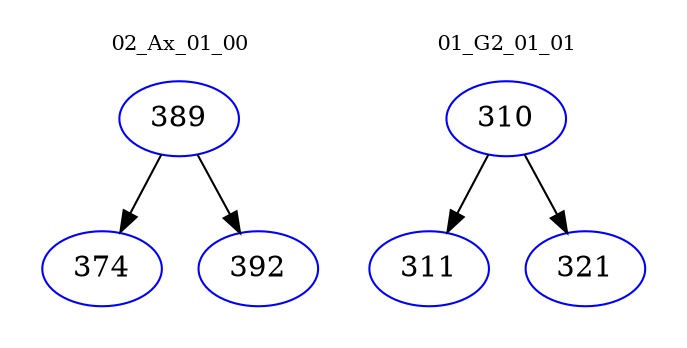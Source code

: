 digraph{
subgraph cluster_0 {
color = white
label = "02_Ax_01_00";
fontsize=10;
T0_389 [label="389", color="blue"]
T0_389 -> T0_374 [color="black"]
T0_374 [label="374", color="blue"]
T0_389 -> T0_392 [color="black"]
T0_392 [label="392", color="blue"]
}
subgraph cluster_1 {
color = white
label = "01_G2_01_01";
fontsize=10;
T1_310 [label="310", color="blue"]
T1_310 -> T1_311 [color="black"]
T1_311 [label="311", color="blue"]
T1_310 -> T1_321 [color="black"]
T1_321 [label="321", color="blue"]
}
}
